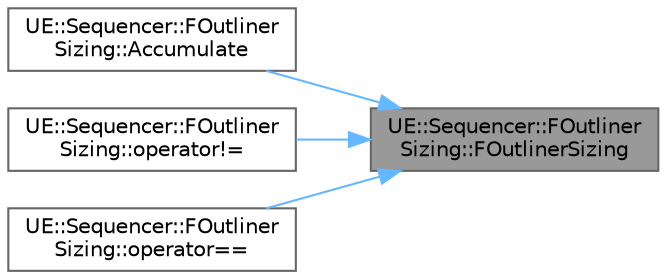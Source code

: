 digraph "UE::Sequencer::FOutlinerSizing::FOutlinerSizing"
{
 // INTERACTIVE_SVG=YES
 // LATEX_PDF_SIZE
  bgcolor="transparent";
  edge [fontname=Helvetica,fontsize=10,labelfontname=Helvetica,labelfontsize=10];
  node [fontname=Helvetica,fontsize=10,shape=box,height=0.2,width=0.4];
  rankdir="RL";
  Node1 [id="Node000001",label="UE::Sequencer::FOutliner\lSizing::FOutlinerSizing",height=0.2,width=0.4,color="gray40", fillcolor="grey60", style="filled", fontcolor="black",tooltip=" "];
  Node1 -> Node2 [id="edge1_Node000001_Node000002",dir="back",color="steelblue1",style="solid",tooltip=" "];
  Node2 [id="Node000002",label="UE::Sequencer::FOutliner\lSizing::Accumulate",height=0.2,width=0.4,color="grey40", fillcolor="white", style="filled",URL="$d9/d06/structUE_1_1Sequencer_1_1FOutlinerSizing.html#a91528a414be2fccaba405fc6854dc1da",tooltip=" "];
  Node1 -> Node3 [id="edge2_Node000001_Node000003",dir="back",color="steelblue1",style="solid",tooltip=" "];
  Node3 [id="Node000003",label="UE::Sequencer::FOutliner\lSizing::operator!=",height=0.2,width=0.4,color="grey40", fillcolor="white", style="filled",URL="$d9/d06/structUE_1_1Sequencer_1_1FOutlinerSizing.html#a37127dac9155e08f81960ab53ce2141a",tooltip=" "];
  Node1 -> Node4 [id="edge3_Node000001_Node000004",dir="back",color="steelblue1",style="solid",tooltip=" "];
  Node4 [id="Node000004",label="UE::Sequencer::FOutliner\lSizing::operator==",height=0.2,width=0.4,color="grey40", fillcolor="white", style="filled",URL="$d9/d06/structUE_1_1Sequencer_1_1FOutlinerSizing.html#a7c181f32cf59e25029eb6e1fc1a6c0cb",tooltip=" "];
}
